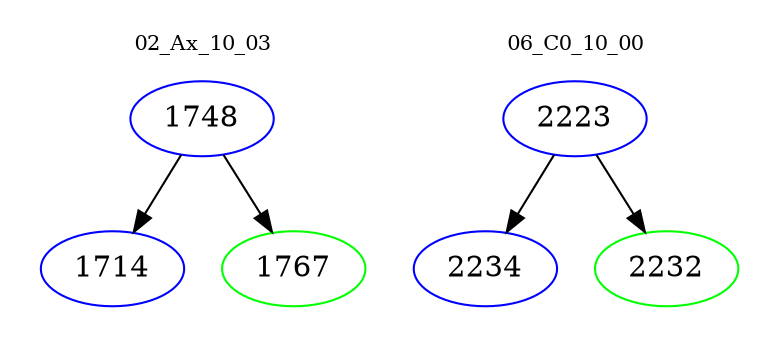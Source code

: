 digraph{
subgraph cluster_0 {
color = white
label = "02_Ax_10_03";
fontsize=10;
T0_1748 [label="1748", color="blue"]
T0_1748 -> T0_1714 [color="black"]
T0_1714 [label="1714", color="blue"]
T0_1748 -> T0_1767 [color="black"]
T0_1767 [label="1767", color="green"]
}
subgraph cluster_1 {
color = white
label = "06_C0_10_00";
fontsize=10;
T1_2223 [label="2223", color="blue"]
T1_2223 -> T1_2234 [color="black"]
T1_2234 [label="2234", color="blue"]
T1_2223 -> T1_2232 [color="black"]
T1_2232 [label="2232", color="green"]
}
}
